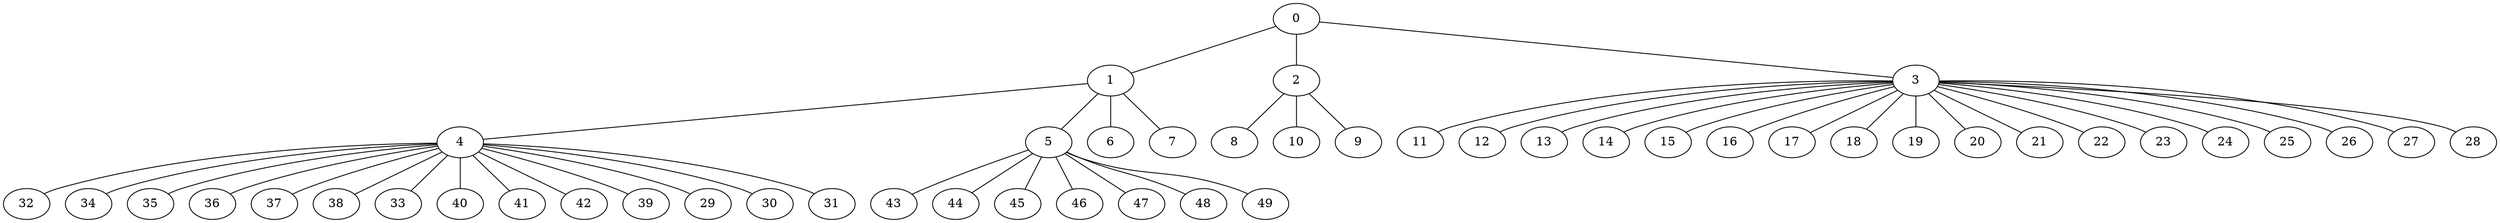 
graph graphname {
    0 -- 1
0 -- 2
0 -- 3
1 -- 4
1 -- 5
1 -- 6
1 -- 7
2 -- 8
2 -- 10
2 -- 9
3 -- 11
3 -- 12
3 -- 13
3 -- 14
3 -- 15
3 -- 16
3 -- 17
3 -- 18
3 -- 19
3 -- 20
3 -- 21
3 -- 22
3 -- 23
3 -- 24
3 -- 25
3 -- 26
3 -- 27
3 -- 28
4 -- 32
4 -- 34
4 -- 35
4 -- 36
4 -- 37
4 -- 38
4 -- 33
4 -- 40
4 -- 41
4 -- 42
4 -- 39
4 -- 29
4 -- 30
4 -- 31
5 -- 43
5 -- 44
5 -- 45
5 -- 46
5 -- 47
5 -- 48
5 -- 49

}
